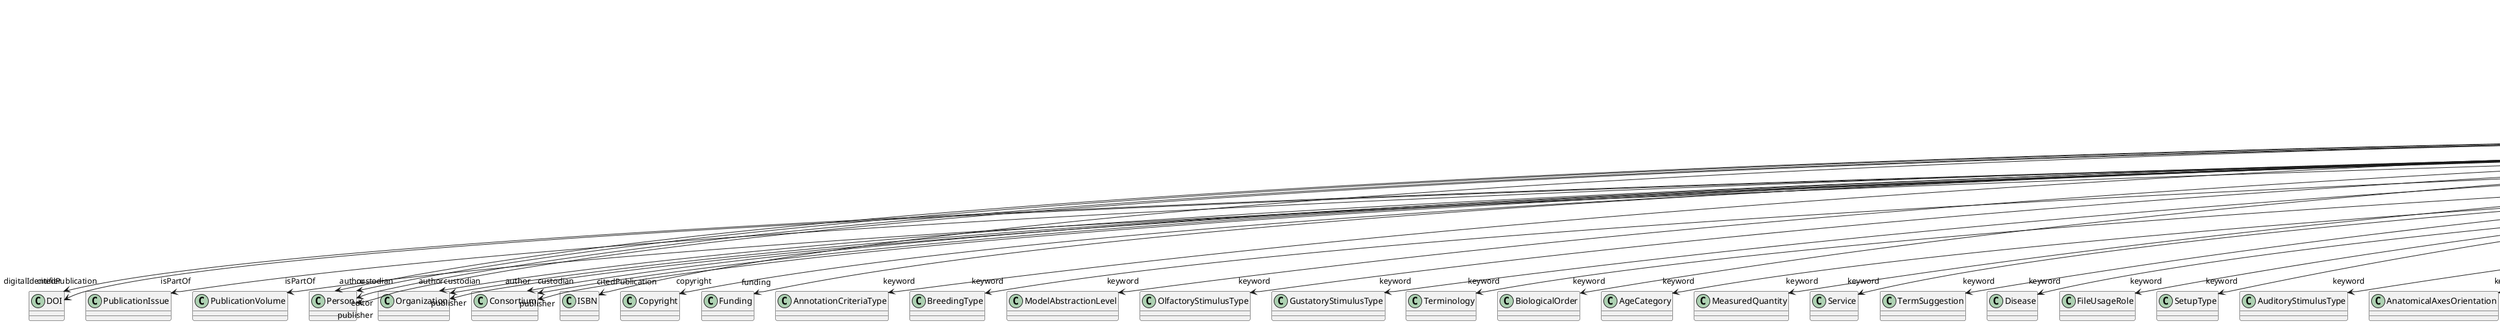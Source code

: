 @startuml
class ScholarlyArticle {
+digitalIdentifier
+isPartOf
+pagination
+abstract
+author
+citedPublication
+copyright
+creationDate
+custodian
+editor
+funding
+IRI
+keyword
+license
+modificationDate
+name
+publicationDate
+publisher
+versionIdentifier

}
ScholarlyArticle -d-> "digitalIdentifier" DOI
ScholarlyArticle -d-> "isPartOf" PublicationIssue
ScholarlyArticle -d-> "isPartOf" PublicationVolume
ScholarlyArticle -d-> "author" Person
ScholarlyArticle -d-> "author" Organization
ScholarlyArticle -d-> "author" Consortium
ScholarlyArticle -d-> "citedPublication" DOI
ScholarlyArticle -d-> "citedPublication" ISBN
ScholarlyArticle -d-> "copyright" Copyright
ScholarlyArticle -d-> "custodian" Person
ScholarlyArticle -d-> "custodian" Organization
ScholarlyArticle -d-> "custodian" Consortium
ScholarlyArticle -d-> "editor" Person
ScholarlyArticle -d-> "funding" Funding
ScholarlyArticle -d-> "keyword" AnnotationCriteriaType
ScholarlyArticle -d-> "keyword" BreedingType
ScholarlyArticle -d-> "keyword" ModelAbstractionLevel
ScholarlyArticle -d-> "keyword" OlfactoryStimulusType
ScholarlyArticle -d-> "keyword" GustatoryStimulusType
ScholarlyArticle -d-> "keyword" Terminology
ScholarlyArticle -d-> "keyword" BiologicalOrder
ScholarlyArticle -d-> "keyword" AgeCategory
ScholarlyArticle -d-> "keyword" MeasuredQuantity
ScholarlyArticle -d-> "keyword" Service
ScholarlyArticle -d-> "keyword" TermSuggestion
ScholarlyArticle -d-> "keyword" Disease
ScholarlyArticle -d-> "keyword" FileUsageRole
ScholarlyArticle -d-> "keyword" SetupType
ScholarlyArticle -d-> "keyword" AuditoryStimulusType
ScholarlyArticle -d-> "keyword" AnatomicalAxesOrientation
ScholarlyArticle -d-> "keyword" Language
ScholarlyArticle -d-> "keyword" DataType
ScholarlyArticle -d-> "keyword" TissueSampleType
ScholarlyArticle -d-> "keyword" SubcellularEntity
ScholarlyArticle -d-> "keyword" TypeOfUncertainty
ScholarlyArticle -d-> "keyword" CellCultureType
ScholarlyArticle -d-> "keyword" SubjectAttribute
ScholarlyArticle -d-> "keyword" PatchClampVariation
ScholarlyArticle -d-> "keyword" CriteriaQualityType
ScholarlyArticle -d-> "keyword" Species
ScholarlyArticle -d-> "keyword" UBERONParcellation
ScholarlyArticle -d-> "keyword" MolecularEntity
ScholarlyArticle -d-> "keyword" EthicsAssessment
ScholarlyArticle -d-> "keyword" Technique
ScholarlyArticle -d-> "keyword" ElectricalStimulusType
ScholarlyArticle -d-> "keyword" Laterality
ScholarlyArticle -d-> "keyword" GeneticStrainType
ScholarlyArticle -d-> "keyword" AnatomicalPlane
ScholarlyArticle -d-> "keyword" SoftwareApplicationCategory
ScholarlyArticle -d-> "keyword" PreparationType
ScholarlyArticle -d-> "keyword" OperatingSystem
ScholarlyArticle -d-> "keyword" OperatingDevice
ScholarlyArticle -d-> "keyword" AnatomicalIdentificationType
ScholarlyArticle -d-> "keyword" OrganismSystem
ScholarlyArticle -d-> "keyword" FileRepositoryType
ScholarlyArticle -d-> "keyword" QualitativeOverlap
ScholarlyArticle -d-> "keyword" Organ
ScholarlyArticle -d-> "keyword" MetaDataModelType
ScholarlyArticle -d-> "keyword" LearningResourceType
ScholarlyArticle -d-> "keyword" StimulationTechnique
ScholarlyArticle -d-> "keyword" CranialWindowConstructionType
ScholarlyArticle -d-> "keyword" ProductAccessibility
ScholarlyArticle -d-> "keyword" EducationalLevel
ScholarlyArticle -d-> "keyword" ModelScope
ScholarlyArticle -d-> "keyword" OpticalStimulusType
ScholarlyArticle -d-> "keyword" ActionStatusType
ScholarlyArticle -d-> "keyword" ChemicalMixtureType
ScholarlyArticle -d-> "keyword" DiseaseModel
ScholarlyArticle -d-> "keyword" DeviceType
ScholarlyArticle -d-> "keyword" VisualStimulusType
ScholarlyArticle -d-> "keyword" ExperimentalApproach
ScholarlyArticle -d-> "keyword" CranialWindowReinforcementType
ScholarlyArticle -d-> "keyword" DifferenceMeasure
ScholarlyArticle -d-> "keyword" Colormap
ScholarlyArticle -d-> "keyword" AnnotationType
ScholarlyArticle -d-> "keyword" Handedness
ScholarlyArticle -d-> "keyword" SoftwareFeature
ScholarlyArticle -d-> "keyword" TissueSampleAttribute
ScholarlyArticle -d-> "keyword" UnitOfMeasurement
ScholarlyArticle -d-> "keyword" CellType
ScholarlyArticle -d-> "keyword" BiologicalSex
ScholarlyArticle -d-> "keyword" OrganismSubstance
ScholarlyArticle -d-> "keyword" StimulationApproach
ScholarlyArticle -d-> "keyword" AtlasType
ScholarlyArticle -d-> "keyword" ContributionType
ScholarlyArticle -d-> "keyword" FileBundleGrouping
ScholarlyArticle -d-> "keyword" ProgrammingLanguage
ScholarlyArticle -d-> "keyword" SemanticDataType
ScholarlyArticle -d-> "keyword" TactileStimulusType
ScholarlyArticle -d-> "keyword" AnalysisTechnique
ScholarlyArticle -d-> "license" License
ScholarlyArticle -d-> "publisher" Person
ScholarlyArticle -d-> "publisher" Organization
ScholarlyArticle -d-> "publisher" Consortium

@enduml